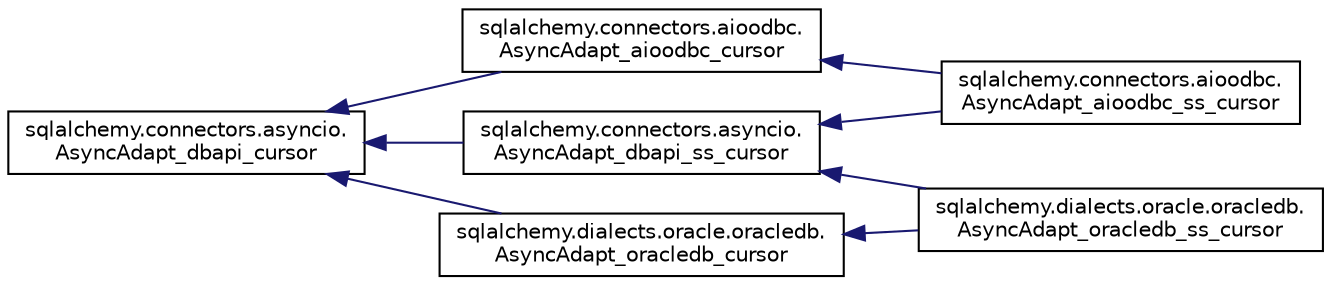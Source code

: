digraph "Graphical Class Hierarchy"
{
 // LATEX_PDF_SIZE
  edge [fontname="Helvetica",fontsize="10",labelfontname="Helvetica",labelfontsize="10"];
  node [fontname="Helvetica",fontsize="10",shape=record];
  rankdir="LR";
  Node0 [label="sqlalchemy.connectors.asyncio.\lAsyncAdapt_dbapi_cursor",height=0.2,width=0.4,color="black", fillcolor="white", style="filled",URL="$classsqlalchemy_1_1connectors_1_1asyncio_1_1AsyncAdapt__dbapi__cursor.html",tooltip=" "];
  Node0 -> Node1 [dir="back",color="midnightblue",fontsize="10",style="solid",fontname="Helvetica"];
  Node1 [label="sqlalchemy.connectors.aioodbc.\lAsyncAdapt_aioodbc_cursor",height=0.2,width=0.4,color="black", fillcolor="white", style="filled",URL="$classsqlalchemy_1_1connectors_1_1aioodbc_1_1AsyncAdapt__aioodbc__cursor.html",tooltip=" "];
  Node1 -> Node2 [dir="back",color="midnightblue",fontsize="10",style="solid",fontname="Helvetica"];
  Node2 [label="sqlalchemy.connectors.aioodbc.\lAsyncAdapt_aioodbc_ss_cursor",height=0.2,width=0.4,color="black", fillcolor="white", style="filled",URL="$classsqlalchemy_1_1connectors_1_1aioodbc_1_1AsyncAdapt__aioodbc__ss__cursor.html",tooltip=" "];
  Node0 -> Node3 [dir="back",color="midnightblue",fontsize="10",style="solid",fontname="Helvetica"];
  Node3 [label="sqlalchemy.connectors.asyncio.\lAsyncAdapt_dbapi_ss_cursor",height=0.2,width=0.4,color="black", fillcolor="white", style="filled",URL="$classsqlalchemy_1_1connectors_1_1asyncio_1_1AsyncAdapt__dbapi__ss__cursor.html",tooltip=" "];
  Node3 -> Node2 [dir="back",color="midnightblue",fontsize="10",style="solid",fontname="Helvetica"];
  Node3 -> Node4 [dir="back",color="midnightblue",fontsize="10",style="solid",fontname="Helvetica"];
  Node4 [label="sqlalchemy.dialects.oracle.oracledb.\lAsyncAdapt_oracledb_ss_cursor",height=0.2,width=0.4,color="black", fillcolor="white", style="filled",URL="$classsqlalchemy_1_1dialects_1_1oracle_1_1oracledb_1_1AsyncAdapt__oracledb__ss__cursor.html",tooltip=" "];
  Node0 -> Node5 [dir="back",color="midnightblue",fontsize="10",style="solid",fontname="Helvetica"];
  Node5 [label="sqlalchemy.dialects.oracle.oracledb.\lAsyncAdapt_oracledb_cursor",height=0.2,width=0.4,color="black", fillcolor="white", style="filled",URL="$classsqlalchemy_1_1dialects_1_1oracle_1_1oracledb_1_1AsyncAdapt__oracledb__cursor.html",tooltip=" "];
  Node5 -> Node4 [dir="back",color="midnightblue",fontsize="10",style="solid",fontname="Helvetica"];
}
